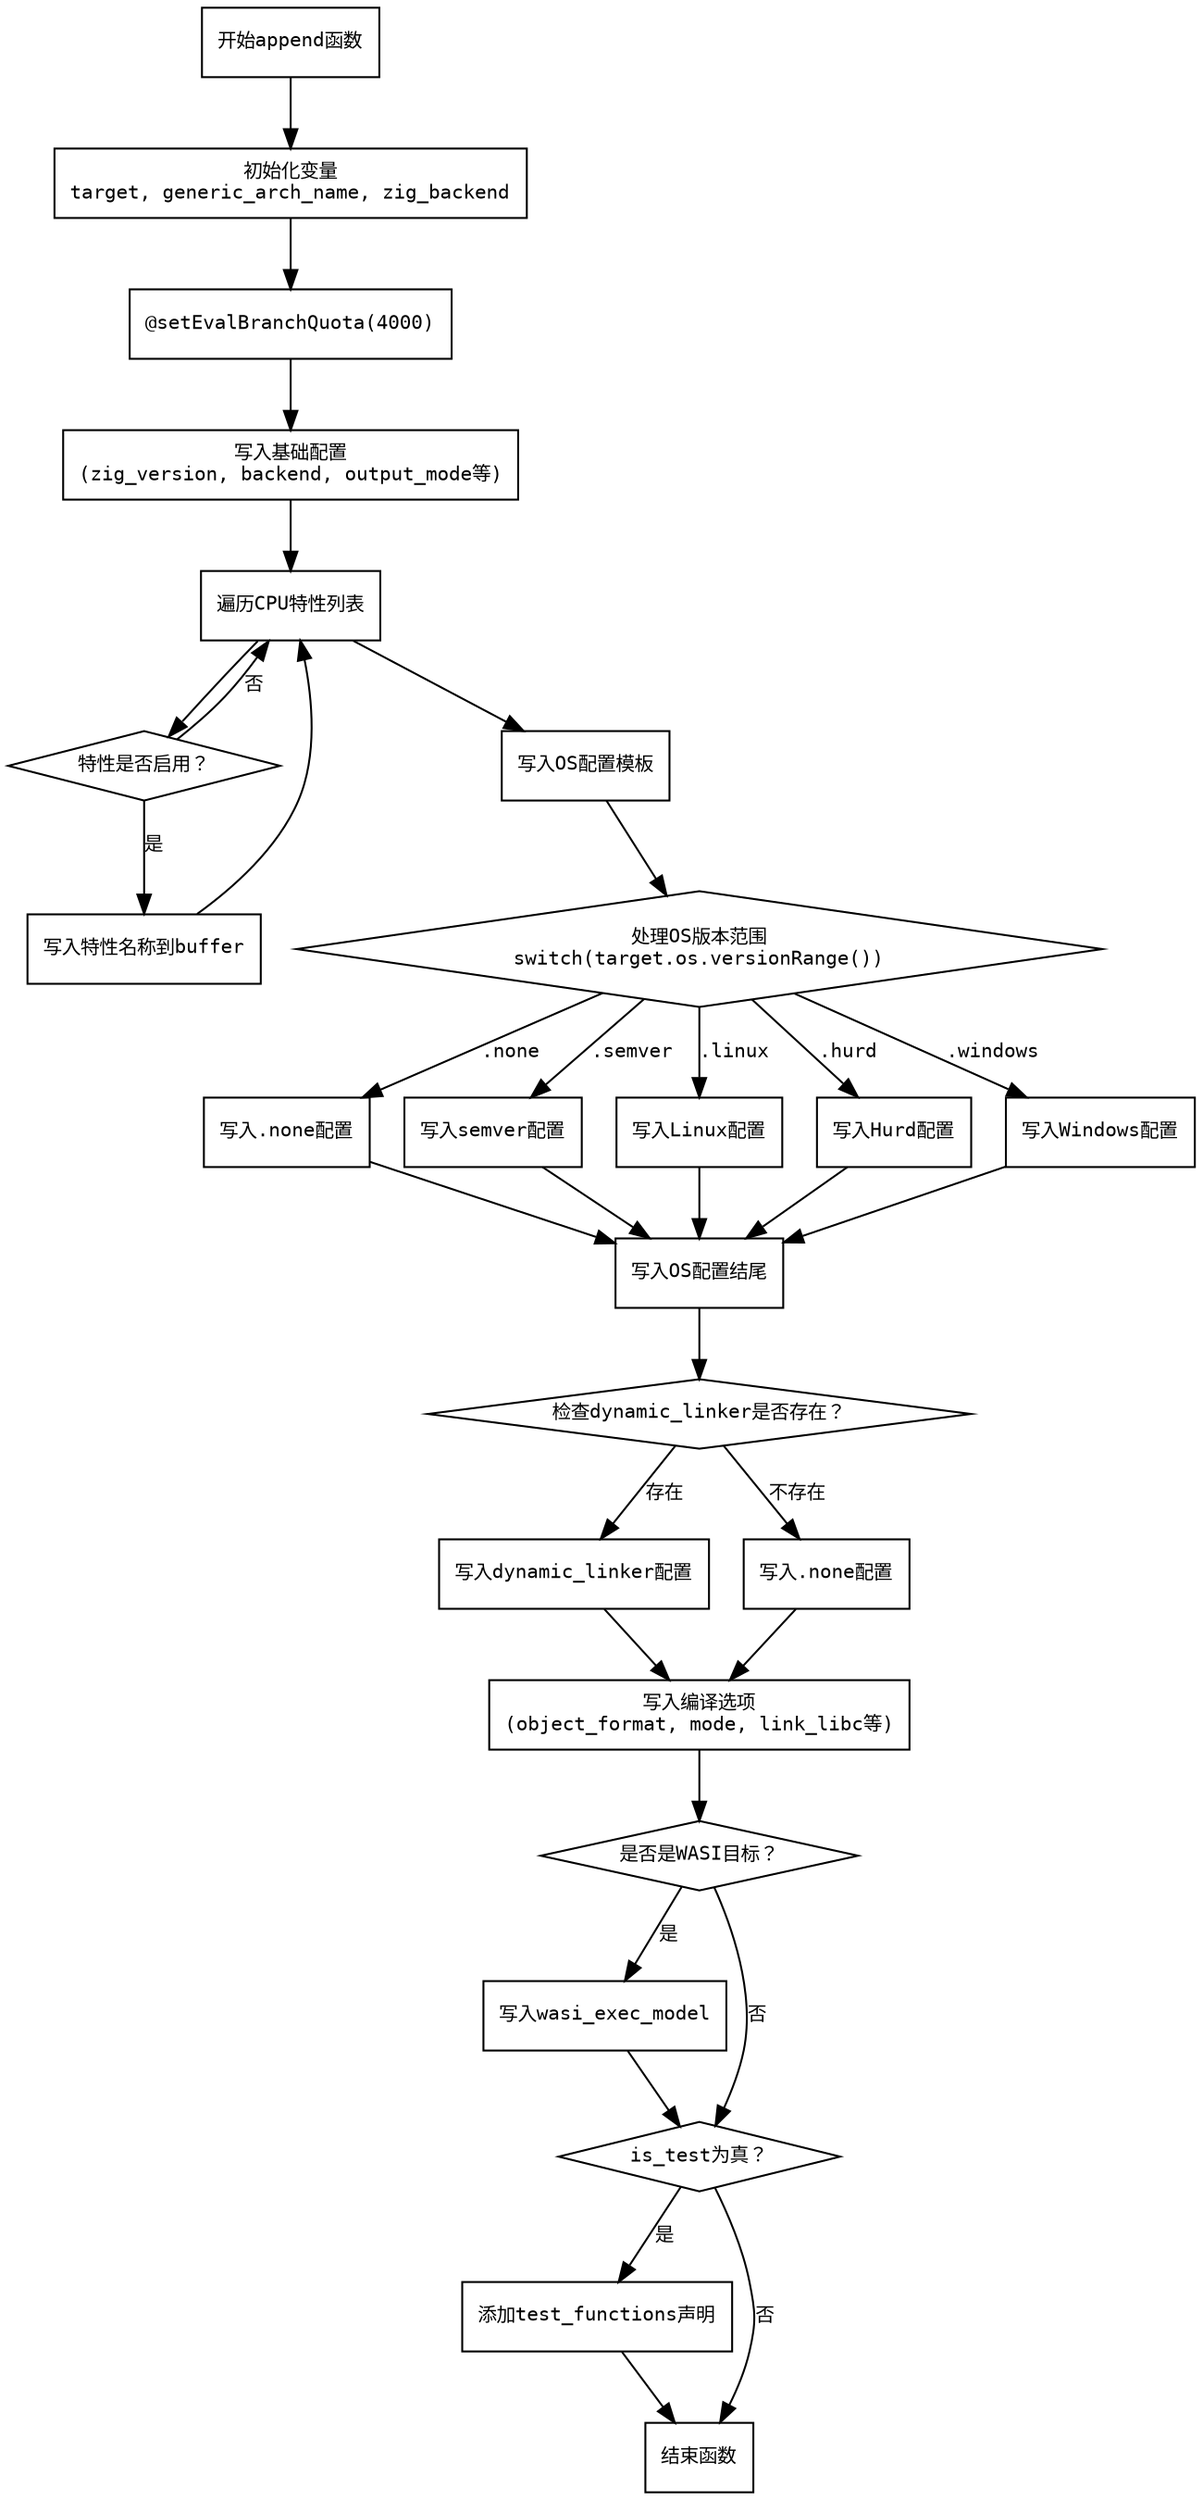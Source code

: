 
digraph flowchart {
    node [shape=rectangle, fontname="Courier", fontsize=10];
    edge [fontname="Courier", fontsize=10];

    start [label="开始append函数"];
    init_vars [label="初始化变量\ntarget, generic_arch_name, zig_backend"];
    set_quota [label="@setEvalBranchQuota(4000)"];
    print_base_config [label="写入基础配置\n(zig_version, backend, output_mode等)"];
    loop_features [label="遍历CPU特性列表"];
    check_feature [label="特性是否启用？", shape=diamond];
    write_feature [label="写入特性名称到buffer"];
    print_os_config [label="写入OS配置模板"];
    switch_os_version [label="处理OS版本范围\nswitch(target.os.versionRange())", shape=diamond];
    handle_none [label="写入.none配置"];
    handle_semver [label="写入semver配置"];
    handle_linux [label="写入Linux配置"];
    handle_hurd [label="写入Hurd配置"];
    handle_windows [label="写入Windows配置"];
    write_os_footer [label="写入OS配置结尾"];
    dynamic_linker_check [label="检查dynamic_linker是否存在？", shape=diamond];
    write_dl_exists [label="写入dynamic_linker配置"];
    write_dl_none [label="写入.none配置"];
    print_compile_options [label="写入编译选项\n(object_format, mode, link_libc等)"];
    check_wasi [label="是否是WASI目标？", shape=diamond];
    write_wasi_config [label="写入wasi_exec_model"];
    check_is_test [label="is_test为真？", shape=diamond];
    write_test_functions [label="添加test_functions声明"];
    end [label="结束函数"];

    start -> init_vars -> set_quota -> print_base_config -> loop_features;
    loop_features -> check_feature;
    check_feature -> write_feature [label="是"];
    check_feature -> loop_features [label="否"];
    write_feature -> loop_features;
    loop_features -> print_os_config -> switch_os_version;
    
    switch_os_version -> handle_none [label=".none"];
    switch_os_version -> handle_semver [label=".semver"];
    switch_os_version -> handle_linux [label=".linux"];
    switch_os_version -> handle_hurd [label=".hurd"];
    switch_os_version -> handle_windows [label=".windows"];
    
    handle_none -> write_os_footer;
    handle_semver -> write_os_footer;
    handle_linux -> write_os_footer;
    handle_hurd -> write_os_footer;
    handle_windows -> write_os_footer;
    
    write_os_footer -> dynamic_linker_check;
    dynamic_linker_check -> write_dl_exists [label="存在"];
    dynamic_linker_check -> write_dl_none [label="不存在"];
    write_dl_exists -> print_compile_options;
    write_dl_none -> print_compile_options;
    
    print_compile_options -> check_wasi;
    check_wasi -> write_wasi_config [label="是"];
    check_wasi -> check_is_test [label="否"];
    write_wasi_config -> check_is_test;
    
    check_is_test -> write_test_functions [label="是"];
    check_is_test -> end [label="否"];
    write_test_functions -> end;
}
